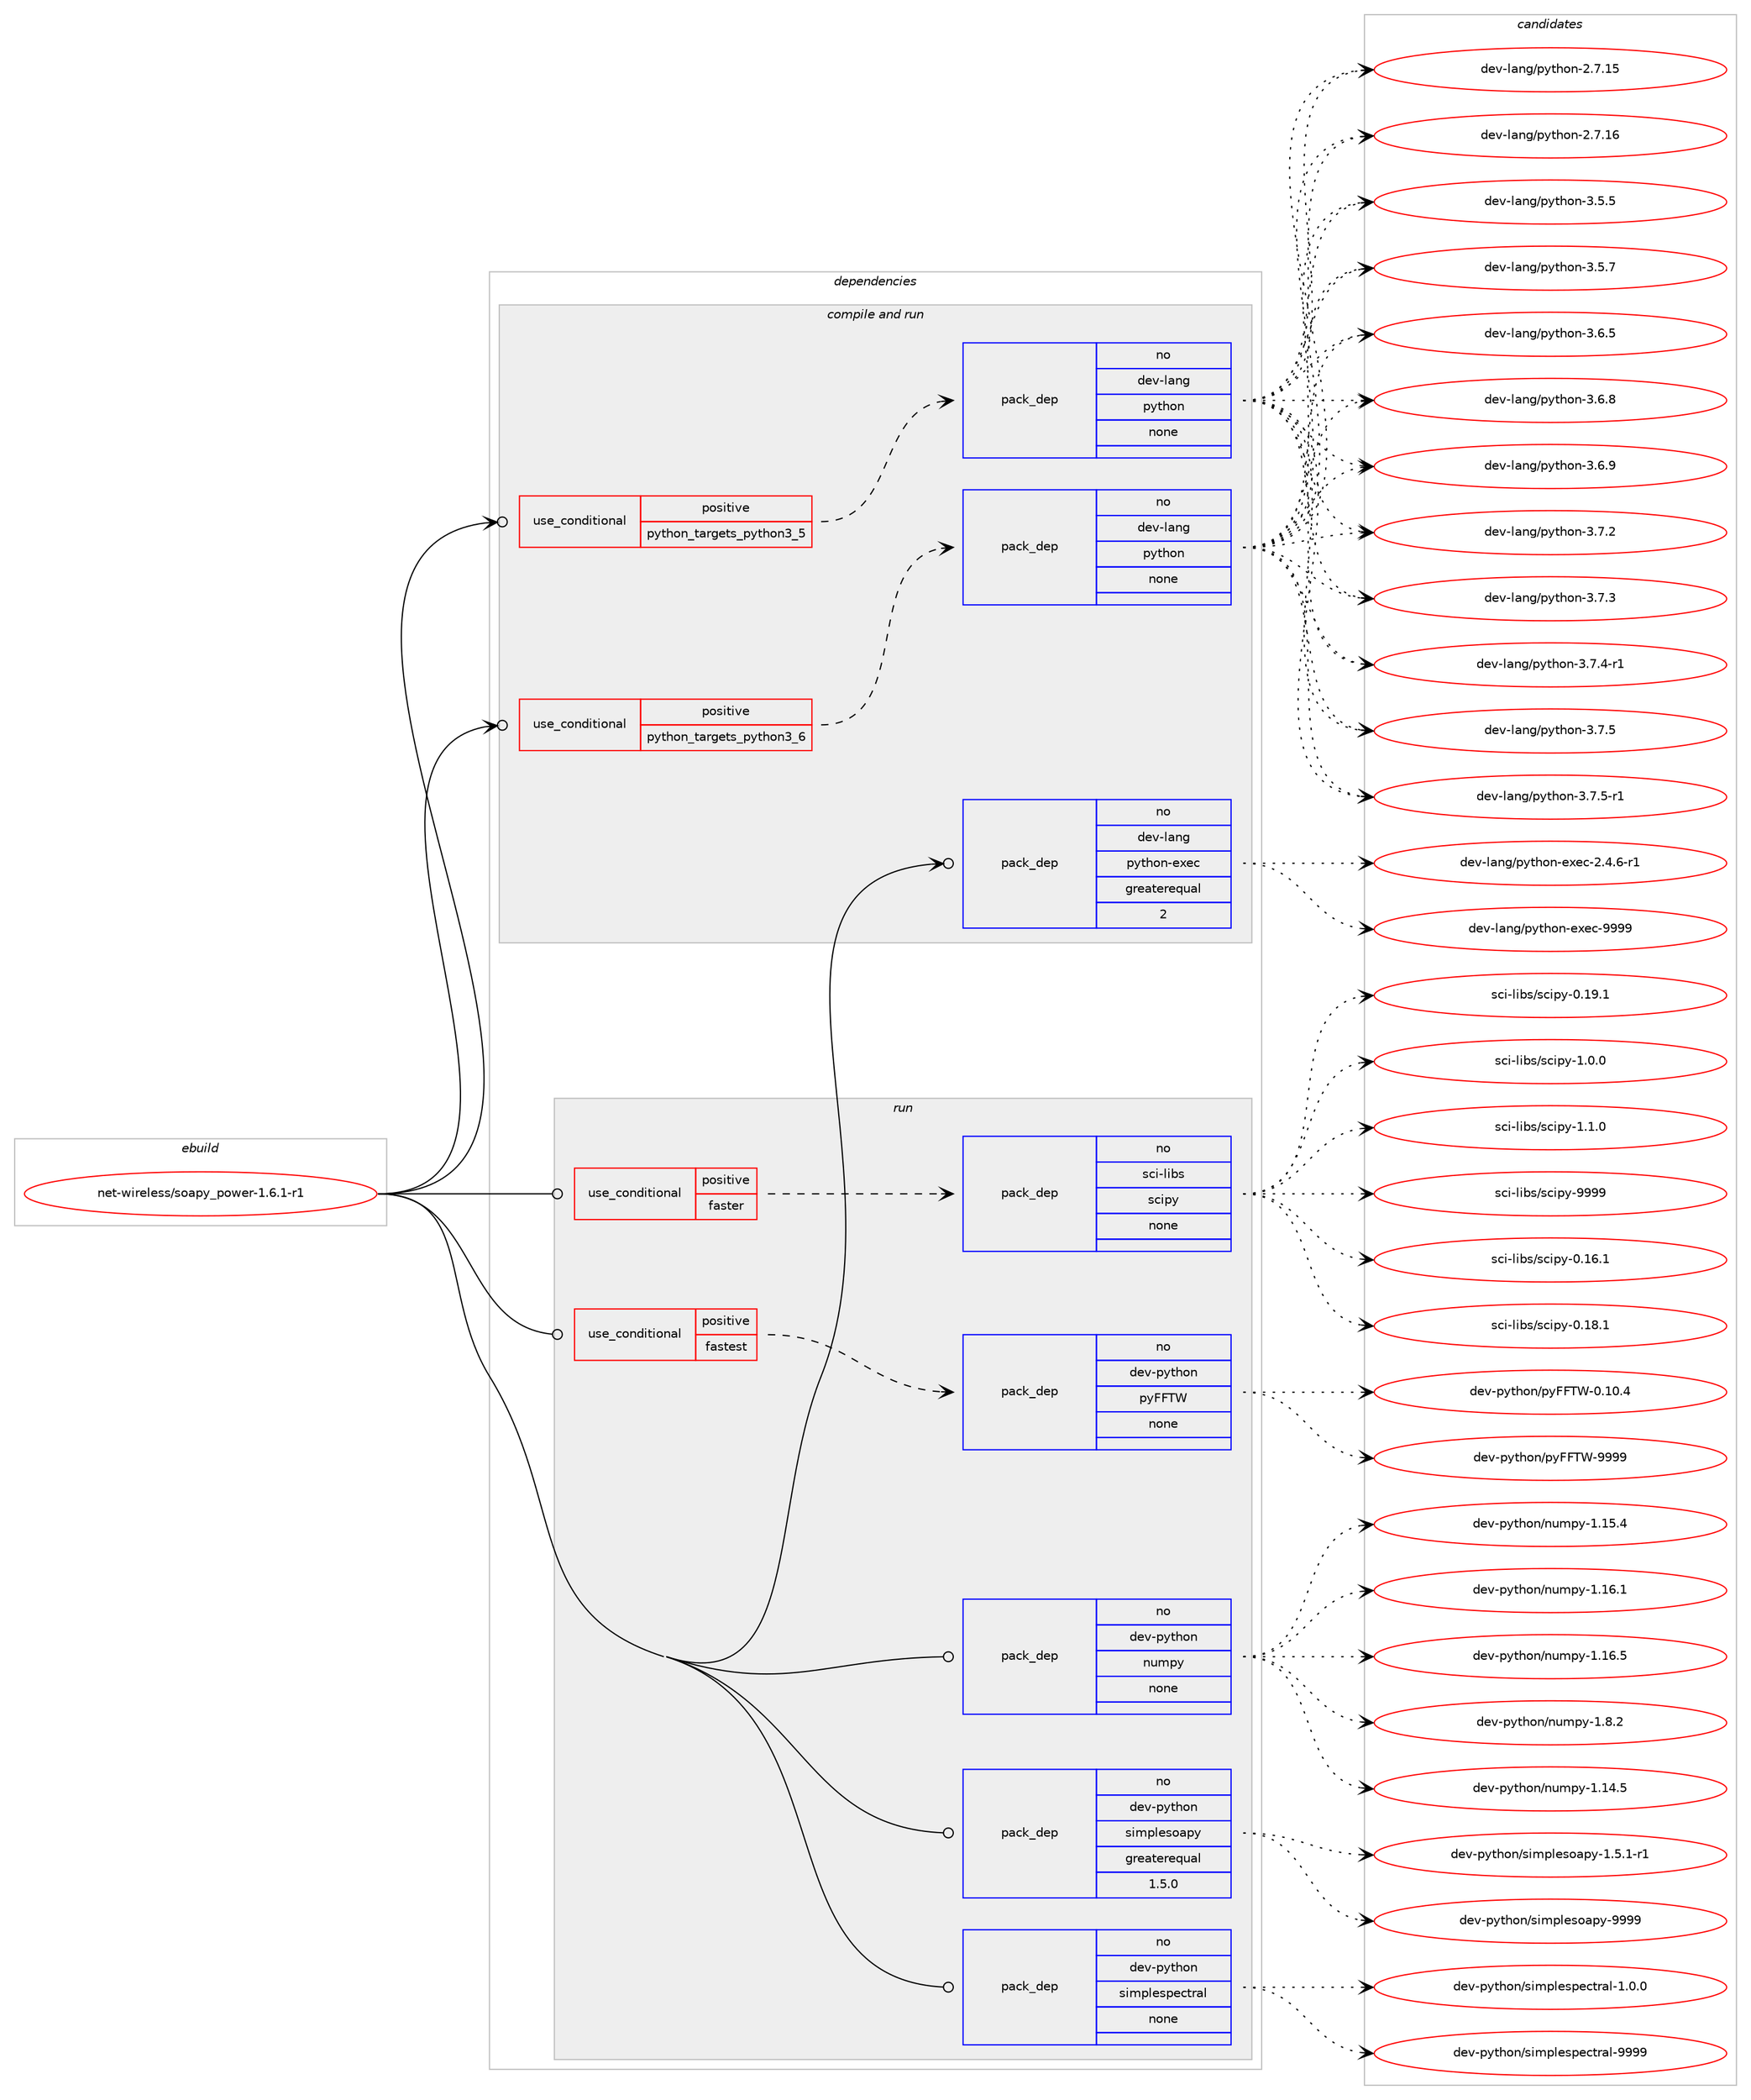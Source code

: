 digraph prolog {

# *************
# Graph options
# *************

newrank=true;
concentrate=true;
compound=true;
graph [rankdir=LR,fontname=Helvetica,fontsize=10,ranksep=1.5];#, ranksep=2.5, nodesep=0.2];
edge  [arrowhead=vee];
node  [fontname=Helvetica,fontsize=10];

# **********
# The ebuild
# **********

subgraph cluster_leftcol {
color=gray;
rank=same;
label=<<i>ebuild</i>>;
id [label="net-wireless/soapy_power-1.6.1-r1", color=red, width=4, href="../net-wireless/soapy_power-1.6.1-r1.svg"];
}

# ****************
# The dependencies
# ****************

subgraph cluster_midcol {
color=gray;
label=<<i>dependencies</i>>;
subgraph cluster_compile {
fillcolor="#eeeeee";
style=filled;
label=<<i>compile</i>>;
}
subgraph cluster_compileandrun {
fillcolor="#eeeeee";
style=filled;
label=<<i>compile and run</i>>;
subgraph cond206125 {
dependency845125 [label=<<TABLE BORDER="0" CELLBORDER="1" CELLSPACING="0" CELLPADDING="4"><TR><TD ROWSPAN="3" CELLPADDING="10">use_conditional</TD></TR><TR><TD>positive</TD></TR><TR><TD>python_targets_python3_5</TD></TR></TABLE>>, shape=none, color=red];
subgraph pack624076 {
dependency845126 [label=<<TABLE BORDER="0" CELLBORDER="1" CELLSPACING="0" CELLPADDING="4" WIDTH="220"><TR><TD ROWSPAN="6" CELLPADDING="30">pack_dep</TD></TR><TR><TD WIDTH="110">no</TD></TR><TR><TD>dev-lang</TD></TR><TR><TD>python</TD></TR><TR><TD>none</TD></TR><TR><TD></TD></TR></TABLE>>, shape=none, color=blue];
}
dependency845125:e -> dependency845126:w [weight=20,style="dashed",arrowhead="vee"];
}
id:e -> dependency845125:w [weight=20,style="solid",arrowhead="odotvee"];
subgraph cond206126 {
dependency845127 [label=<<TABLE BORDER="0" CELLBORDER="1" CELLSPACING="0" CELLPADDING="4"><TR><TD ROWSPAN="3" CELLPADDING="10">use_conditional</TD></TR><TR><TD>positive</TD></TR><TR><TD>python_targets_python3_6</TD></TR></TABLE>>, shape=none, color=red];
subgraph pack624077 {
dependency845128 [label=<<TABLE BORDER="0" CELLBORDER="1" CELLSPACING="0" CELLPADDING="4" WIDTH="220"><TR><TD ROWSPAN="6" CELLPADDING="30">pack_dep</TD></TR><TR><TD WIDTH="110">no</TD></TR><TR><TD>dev-lang</TD></TR><TR><TD>python</TD></TR><TR><TD>none</TD></TR><TR><TD></TD></TR></TABLE>>, shape=none, color=blue];
}
dependency845127:e -> dependency845128:w [weight=20,style="dashed",arrowhead="vee"];
}
id:e -> dependency845127:w [weight=20,style="solid",arrowhead="odotvee"];
subgraph pack624078 {
dependency845129 [label=<<TABLE BORDER="0" CELLBORDER="1" CELLSPACING="0" CELLPADDING="4" WIDTH="220"><TR><TD ROWSPAN="6" CELLPADDING="30">pack_dep</TD></TR><TR><TD WIDTH="110">no</TD></TR><TR><TD>dev-lang</TD></TR><TR><TD>python-exec</TD></TR><TR><TD>greaterequal</TD></TR><TR><TD>2</TD></TR></TABLE>>, shape=none, color=blue];
}
id:e -> dependency845129:w [weight=20,style="solid",arrowhead="odotvee"];
}
subgraph cluster_run {
fillcolor="#eeeeee";
style=filled;
label=<<i>run</i>>;
subgraph cond206127 {
dependency845130 [label=<<TABLE BORDER="0" CELLBORDER="1" CELLSPACING="0" CELLPADDING="4"><TR><TD ROWSPAN="3" CELLPADDING="10">use_conditional</TD></TR><TR><TD>positive</TD></TR><TR><TD>faster</TD></TR></TABLE>>, shape=none, color=red];
subgraph pack624079 {
dependency845131 [label=<<TABLE BORDER="0" CELLBORDER="1" CELLSPACING="0" CELLPADDING="4" WIDTH="220"><TR><TD ROWSPAN="6" CELLPADDING="30">pack_dep</TD></TR><TR><TD WIDTH="110">no</TD></TR><TR><TD>sci-libs</TD></TR><TR><TD>scipy</TD></TR><TR><TD>none</TD></TR><TR><TD></TD></TR></TABLE>>, shape=none, color=blue];
}
dependency845130:e -> dependency845131:w [weight=20,style="dashed",arrowhead="vee"];
}
id:e -> dependency845130:w [weight=20,style="solid",arrowhead="odot"];
subgraph cond206128 {
dependency845132 [label=<<TABLE BORDER="0" CELLBORDER="1" CELLSPACING="0" CELLPADDING="4"><TR><TD ROWSPAN="3" CELLPADDING="10">use_conditional</TD></TR><TR><TD>positive</TD></TR><TR><TD>fastest</TD></TR></TABLE>>, shape=none, color=red];
subgraph pack624080 {
dependency845133 [label=<<TABLE BORDER="0" CELLBORDER="1" CELLSPACING="0" CELLPADDING="4" WIDTH="220"><TR><TD ROWSPAN="6" CELLPADDING="30">pack_dep</TD></TR><TR><TD WIDTH="110">no</TD></TR><TR><TD>dev-python</TD></TR><TR><TD>pyFFTW</TD></TR><TR><TD>none</TD></TR><TR><TD></TD></TR></TABLE>>, shape=none, color=blue];
}
dependency845132:e -> dependency845133:w [weight=20,style="dashed",arrowhead="vee"];
}
id:e -> dependency845132:w [weight=20,style="solid",arrowhead="odot"];
subgraph pack624081 {
dependency845134 [label=<<TABLE BORDER="0" CELLBORDER="1" CELLSPACING="0" CELLPADDING="4" WIDTH="220"><TR><TD ROWSPAN="6" CELLPADDING="30">pack_dep</TD></TR><TR><TD WIDTH="110">no</TD></TR><TR><TD>dev-python</TD></TR><TR><TD>numpy</TD></TR><TR><TD>none</TD></TR><TR><TD></TD></TR></TABLE>>, shape=none, color=blue];
}
id:e -> dependency845134:w [weight=20,style="solid",arrowhead="odot"];
subgraph pack624082 {
dependency845135 [label=<<TABLE BORDER="0" CELLBORDER="1" CELLSPACING="0" CELLPADDING="4" WIDTH="220"><TR><TD ROWSPAN="6" CELLPADDING="30">pack_dep</TD></TR><TR><TD WIDTH="110">no</TD></TR><TR><TD>dev-python</TD></TR><TR><TD>simplesoapy</TD></TR><TR><TD>greaterequal</TD></TR><TR><TD>1.5.0</TD></TR></TABLE>>, shape=none, color=blue];
}
id:e -> dependency845135:w [weight=20,style="solid",arrowhead="odot"];
subgraph pack624083 {
dependency845136 [label=<<TABLE BORDER="0" CELLBORDER="1" CELLSPACING="0" CELLPADDING="4" WIDTH="220"><TR><TD ROWSPAN="6" CELLPADDING="30">pack_dep</TD></TR><TR><TD WIDTH="110">no</TD></TR><TR><TD>dev-python</TD></TR><TR><TD>simplespectral</TD></TR><TR><TD>none</TD></TR><TR><TD></TD></TR></TABLE>>, shape=none, color=blue];
}
id:e -> dependency845136:w [weight=20,style="solid",arrowhead="odot"];
}
}

# **************
# The candidates
# **************

subgraph cluster_choices {
rank=same;
color=gray;
label=<<i>candidates</i>>;

subgraph choice624076 {
color=black;
nodesep=1;
choice10010111845108971101034711212111610411111045504655464953 [label="dev-lang/python-2.7.15", color=red, width=4,href="../dev-lang/python-2.7.15.svg"];
choice10010111845108971101034711212111610411111045504655464954 [label="dev-lang/python-2.7.16", color=red, width=4,href="../dev-lang/python-2.7.16.svg"];
choice100101118451089711010347112121116104111110455146534653 [label="dev-lang/python-3.5.5", color=red, width=4,href="../dev-lang/python-3.5.5.svg"];
choice100101118451089711010347112121116104111110455146534655 [label="dev-lang/python-3.5.7", color=red, width=4,href="../dev-lang/python-3.5.7.svg"];
choice100101118451089711010347112121116104111110455146544653 [label="dev-lang/python-3.6.5", color=red, width=4,href="../dev-lang/python-3.6.5.svg"];
choice100101118451089711010347112121116104111110455146544656 [label="dev-lang/python-3.6.8", color=red, width=4,href="../dev-lang/python-3.6.8.svg"];
choice100101118451089711010347112121116104111110455146544657 [label="dev-lang/python-3.6.9", color=red, width=4,href="../dev-lang/python-3.6.9.svg"];
choice100101118451089711010347112121116104111110455146554650 [label="dev-lang/python-3.7.2", color=red, width=4,href="../dev-lang/python-3.7.2.svg"];
choice100101118451089711010347112121116104111110455146554651 [label="dev-lang/python-3.7.3", color=red, width=4,href="../dev-lang/python-3.7.3.svg"];
choice1001011184510897110103471121211161041111104551465546524511449 [label="dev-lang/python-3.7.4-r1", color=red, width=4,href="../dev-lang/python-3.7.4-r1.svg"];
choice100101118451089711010347112121116104111110455146554653 [label="dev-lang/python-3.7.5", color=red, width=4,href="../dev-lang/python-3.7.5.svg"];
choice1001011184510897110103471121211161041111104551465546534511449 [label="dev-lang/python-3.7.5-r1", color=red, width=4,href="../dev-lang/python-3.7.5-r1.svg"];
dependency845126:e -> choice10010111845108971101034711212111610411111045504655464953:w [style=dotted,weight="100"];
dependency845126:e -> choice10010111845108971101034711212111610411111045504655464954:w [style=dotted,weight="100"];
dependency845126:e -> choice100101118451089711010347112121116104111110455146534653:w [style=dotted,weight="100"];
dependency845126:e -> choice100101118451089711010347112121116104111110455146534655:w [style=dotted,weight="100"];
dependency845126:e -> choice100101118451089711010347112121116104111110455146544653:w [style=dotted,weight="100"];
dependency845126:e -> choice100101118451089711010347112121116104111110455146544656:w [style=dotted,weight="100"];
dependency845126:e -> choice100101118451089711010347112121116104111110455146544657:w [style=dotted,weight="100"];
dependency845126:e -> choice100101118451089711010347112121116104111110455146554650:w [style=dotted,weight="100"];
dependency845126:e -> choice100101118451089711010347112121116104111110455146554651:w [style=dotted,weight="100"];
dependency845126:e -> choice1001011184510897110103471121211161041111104551465546524511449:w [style=dotted,weight="100"];
dependency845126:e -> choice100101118451089711010347112121116104111110455146554653:w [style=dotted,weight="100"];
dependency845126:e -> choice1001011184510897110103471121211161041111104551465546534511449:w [style=dotted,weight="100"];
}
subgraph choice624077 {
color=black;
nodesep=1;
choice10010111845108971101034711212111610411111045504655464953 [label="dev-lang/python-2.7.15", color=red, width=4,href="../dev-lang/python-2.7.15.svg"];
choice10010111845108971101034711212111610411111045504655464954 [label="dev-lang/python-2.7.16", color=red, width=4,href="../dev-lang/python-2.7.16.svg"];
choice100101118451089711010347112121116104111110455146534653 [label="dev-lang/python-3.5.5", color=red, width=4,href="../dev-lang/python-3.5.5.svg"];
choice100101118451089711010347112121116104111110455146534655 [label="dev-lang/python-3.5.7", color=red, width=4,href="../dev-lang/python-3.5.7.svg"];
choice100101118451089711010347112121116104111110455146544653 [label="dev-lang/python-3.6.5", color=red, width=4,href="../dev-lang/python-3.6.5.svg"];
choice100101118451089711010347112121116104111110455146544656 [label="dev-lang/python-3.6.8", color=red, width=4,href="../dev-lang/python-3.6.8.svg"];
choice100101118451089711010347112121116104111110455146544657 [label="dev-lang/python-3.6.9", color=red, width=4,href="../dev-lang/python-3.6.9.svg"];
choice100101118451089711010347112121116104111110455146554650 [label="dev-lang/python-3.7.2", color=red, width=4,href="../dev-lang/python-3.7.2.svg"];
choice100101118451089711010347112121116104111110455146554651 [label="dev-lang/python-3.7.3", color=red, width=4,href="../dev-lang/python-3.7.3.svg"];
choice1001011184510897110103471121211161041111104551465546524511449 [label="dev-lang/python-3.7.4-r1", color=red, width=4,href="../dev-lang/python-3.7.4-r1.svg"];
choice100101118451089711010347112121116104111110455146554653 [label="dev-lang/python-3.7.5", color=red, width=4,href="../dev-lang/python-3.7.5.svg"];
choice1001011184510897110103471121211161041111104551465546534511449 [label="dev-lang/python-3.7.5-r1", color=red, width=4,href="../dev-lang/python-3.7.5-r1.svg"];
dependency845128:e -> choice10010111845108971101034711212111610411111045504655464953:w [style=dotted,weight="100"];
dependency845128:e -> choice10010111845108971101034711212111610411111045504655464954:w [style=dotted,weight="100"];
dependency845128:e -> choice100101118451089711010347112121116104111110455146534653:w [style=dotted,weight="100"];
dependency845128:e -> choice100101118451089711010347112121116104111110455146534655:w [style=dotted,weight="100"];
dependency845128:e -> choice100101118451089711010347112121116104111110455146544653:w [style=dotted,weight="100"];
dependency845128:e -> choice100101118451089711010347112121116104111110455146544656:w [style=dotted,weight="100"];
dependency845128:e -> choice100101118451089711010347112121116104111110455146544657:w [style=dotted,weight="100"];
dependency845128:e -> choice100101118451089711010347112121116104111110455146554650:w [style=dotted,weight="100"];
dependency845128:e -> choice100101118451089711010347112121116104111110455146554651:w [style=dotted,weight="100"];
dependency845128:e -> choice1001011184510897110103471121211161041111104551465546524511449:w [style=dotted,weight="100"];
dependency845128:e -> choice100101118451089711010347112121116104111110455146554653:w [style=dotted,weight="100"];
dependency845128:e -> choice1001011184510897110103471121211161041111104551465546534511449:w [style=dotted,weight="100"];
}
subgraph choice624078 {
color=black;
nodesep=1;
choice10010111845108971101034711212111610411111045101120101994550465246544511449 [label="dev-lang/python-exec-2.4.6-r1", color=red, width=4,href="../dev-lang/python-exec-2.4.6-r1.svg"];
choice10010111845108971101034711212111610411111045101120101994557575757 [label="dev-lang/python-exec-9999", color=red, width=4,href="../dev-lang/python-exec-9999.svg"];
dependency845129:e -> choice10010111845108971101034711212111610411111045101120101994550465246544511449:w [style=dotted,weight="100"];
dependency845129:e -> choice10010111845108971101034711212111610411111045101120101994557575757:w [style=dotted,weight="100"];
}
subgraph choice624079 {
color=black;
nodesep=1;
choice115991054510810598115471159910511212145484649544649 [label="sci-libs/scipy-0.16.1", color=red, width=4,href="../sci-libs/scipy-0.16.1.svg"];
choice115991054510810598115471159910511212145484649564649 [label="sci-libs/scipy-0.18.1", color=red, width=4,href="../sci-libs/scipy-0.18.1.svg"];
choice115991054510810598115471159910511212145484649574649 [label="sci-libs/scipy-0.19.1", color=red, width=4,href="../sci-libs/scipy-0.19.1.svg"];
choice1159910545108105981154711599105112121454946484648 [label="sci-libs/scipy-1.0.0", color=red, width=4,href="../sci-libs/scipy-1.0.0.svg"];
choice1159910545108105981154711599105112121454946494648 [label="sci-libs/scipy-1.1.0", color=red, width=4,href="../sci-libs/scipy-1.1.0.svg"];
choice11599105451081059811547115991051121214557575757 [label="sci-libs/scipy-9999", color=red, width=4,href="../sci-libs/scipy-9999.svg"];
dependency845131:e -> choice115991054510810598115471159910511212145484649544649:w [style=dotted,weight="100"];
dependency845131:e -> choice115991054510810598115471159910511212145484649564649:w [style=dotted,weight="100"];
dependency845131:e -> choice115991054510810598115471159910511212145484649574649:w [style=dotted,weight="100"];
dependency845131:e -> choice1159910545108105981154711599105112121454946484648:w [style=dotted,weight="100"];
dependency845131:e -> choice1159910545108105981154711599105112121454946494648:w [style=dotted,weight="100"];
dependency845131:e -> choice11599105451081059811547115991051121214557575757:w [style=dotted,weight="100"];
}
subgraph choice624080 {
color=black;
nodesep=1;
choice10010111845112121116104111110471121217070848745484649484652 [label="dev-python/pyFFTW-0.10.4", color=red, width=4,href="../dev-python/pyFFTW-0.10.4.svg"];
choice1001011184511212111610411111047112121707084874557575757 [label="dev-python/pyFFTW-9999", color=red, width=4,href="../dev-python/pyFFTW-9999.svg"];
dependency845133:e -> choice10010111845112121116104111110471121217070848745484649484652:w [style=dotted,weight="100"];
dependency845133:e -> choice1001011184511212111610411111047112121707084874557575757:w [style=dotted,weight="100"];
}
subgraph choice624081 {
color=black;
nodesep=1;
choice100101118451121211161041111104711011710911212145494649524653 [label="dev-python/numpy-1.14.5", color=red, width=4,href="../dev-python/numpy-1.14.5.svg"];
choice100101118451121211161041111104711011710911212145494649534652 [label="dev-python/numpy-1.15.4", color=red, width=4,href="../dev-python/numpy-1.15.4.svg"];
choice100101118451121211161041111104711011710911212145494649544649 [label="dev-python/numpy-1.16.1", color=red, width=4,href="../dev-python/numpy-1.16.1.svg"];
choice100101118451121211161041111104711011710911212145494649544653 [label="dev-python/numpy-1.16.5", color=red, width=4,href="../dev-python/numpy-1.16.5.svg"];
choice1001011184511212111610411111047110117109112121454946564650 [label="dev-python/numpy-1.8.2", color=red, width=4,href="../dev-python/numpy-1.8.2.svg"];
dependency845134:e -> choice100101118451121211161041111104711011710911212145494649524653:w [style=dotted,weight="100"];
dependency845134:e -> choice100101118451121211161041111104711011710911212145494649534652:w [style=dotted,weight="100"];
dependency845134:e -> choice100101118451121211161041111104711011710911212145494649544649:w [style=dotted,weight="100"];
dependency845134:e -> choice100101118451121211161041111104711011710911212145494649544653:w [style=dotted,weight="100"];
dependency845134:e -> choice1001011184511212111610411111047110117109112121454946564650:w [style=dotted,weight="100"];
}
subgraph choice624082 {
color=black;
nodesep=1;
choice1001011184511212111610411111047115105109112108101115111971121214549465346494511449 [label="dev-python/simplesoapy-1.5.1-r1", color=red, width=4,href="../dev-python/simplesoapy-1.5.1-r1.svg"];
choice1001011184511212111610411111047115105109112108101115111971121214557575757 [label="dev-python/simplesoapy-9999", color=red, width=4,href="../dev-python/simplesoapy-9999.svg"];
dependency845135:e -> choice1001011184511212111610411111047115105109112108101115111971121214549465346494511449:w [style=dotted,weight="100"];
dependency845135:e -> choice1001011184511212111610411111047115105109112108101115111971121214557575757:w [style=dotted,weight="100"];
}
subgraph choice624083 {
color=black;
nodesep=1;
choice10010111845112121116104111110471151051091121081011151121019911611497108454946484648 [label="dev-python/simplespectral-1.0.0", color=red, width=4,href="../dev-python/simplespectral-1.0.0.svg"];
choice100101118451121211161041111104711510510911210810111511210199116114971084557575757 [label="dev-python/simplespectral-9999", color=red, width=4,href="../dev-python/simplespectral-9999.svg"];
dependency845136:e -> choice10010111845112121116104111110471151051091121081011151121019911611497108454946484648:w [style=dotted,weight="100"];
dependency845136:e -> choice100101118451121211161041111104711510510911210810111511210199116114971084557575757:w [style=dotted,weight="100"];
}
}

}
